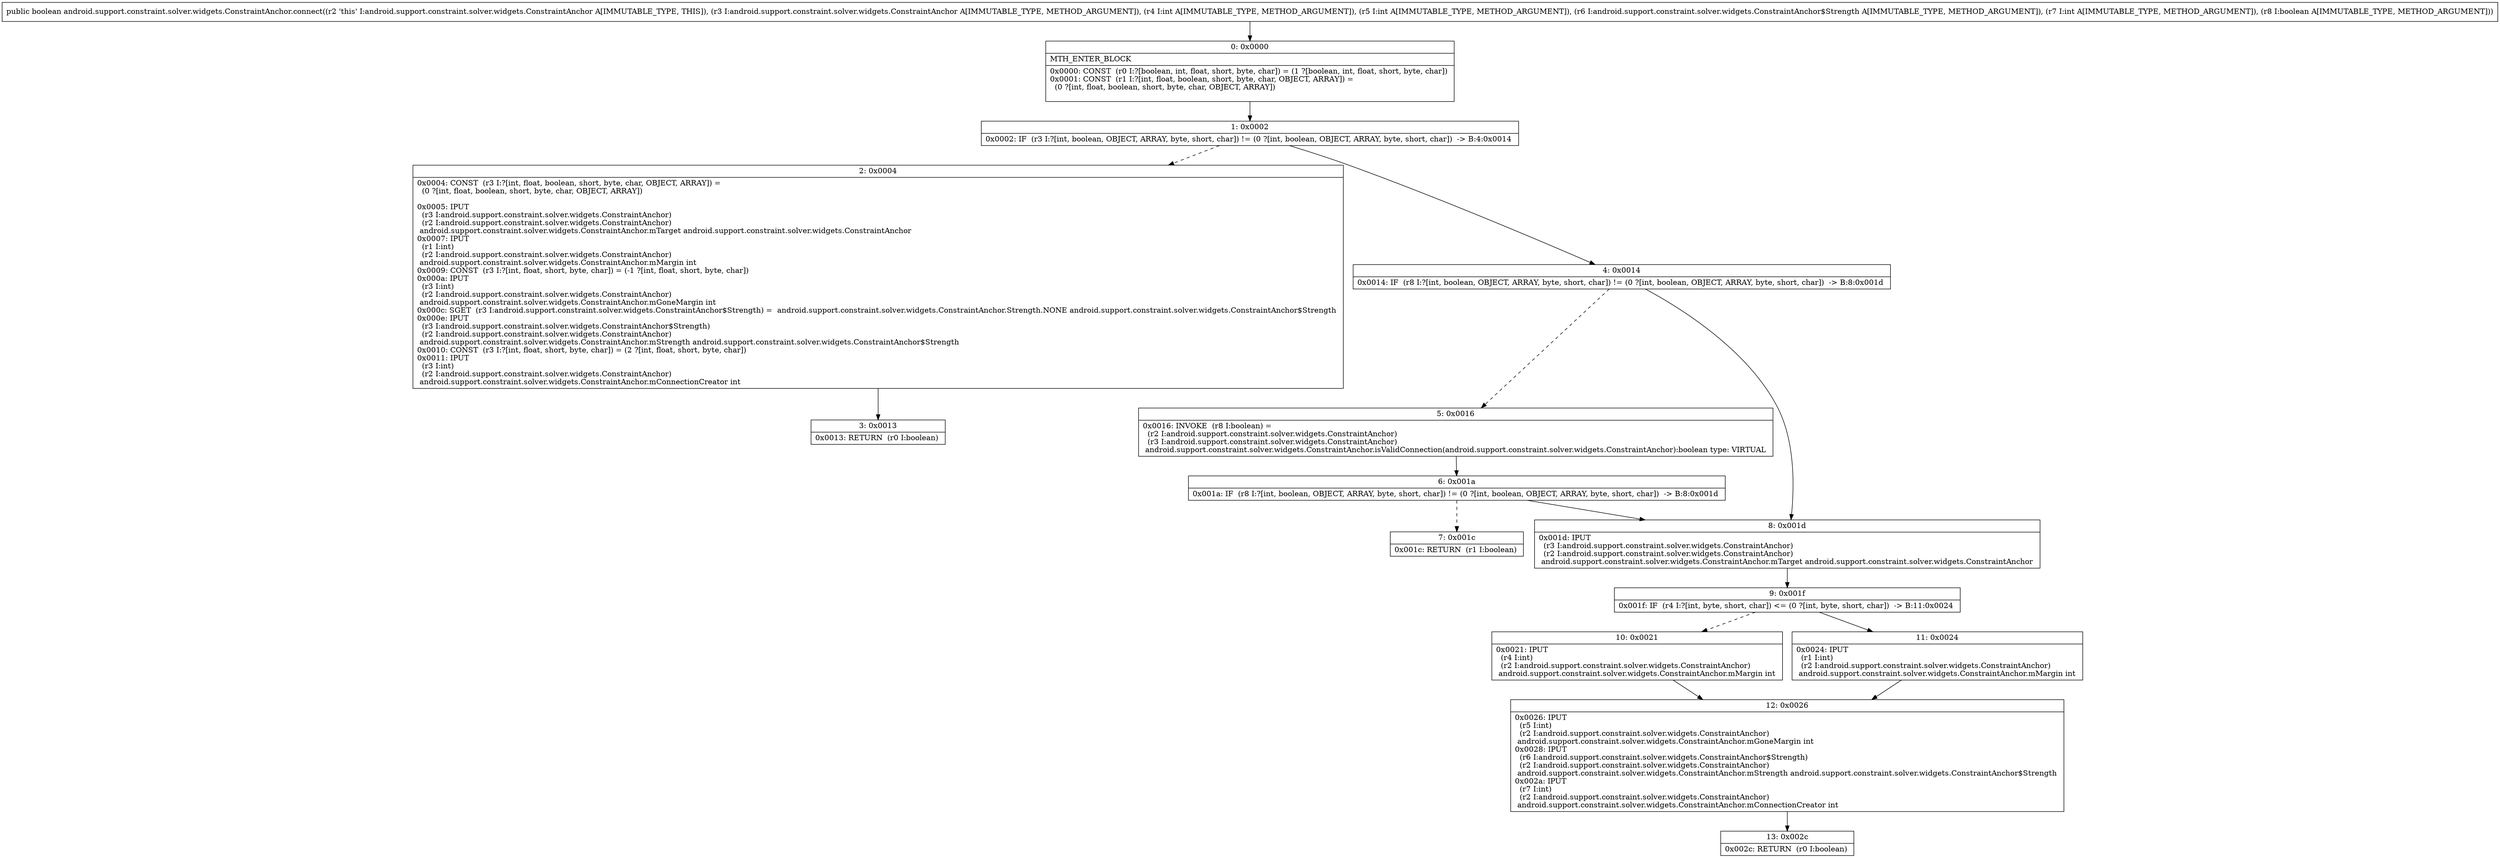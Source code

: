 digraph "CFG forandroid.support.constraint.solver.widgets.ConstraintAnchor.connect(Landroid\/support\/constraint\/solver\/widgets\/ConstraintAnchor;IILandroid\/support\/constraint\/solver\/widgets\/ConstraintAnchor$Strength;IZ)Z" {
Node_0 [shape=record,label="{0\:\ 0x0000|MTH_ENTER_BLOCK\l|0x0000: CONST  (r0 I:?[boolean, int, float, short, byte, char]) = (1 ?[boolean, int, float, short, byte, char]) \l0x0001: CONST  (r1 I:?[int, float, boolean, short, byte, char, OBJECT, ARRAY]) = \l  (0 ?[int, float, boolean, short, byte, char, OBJECT, ARRAY])\l \l}"];
Node_1 [shape=record,label="{1\:\ 0x0002|0x0002: IF  (r3 I:?[int, boolean, OBJECT, ARRAY, byte, short, char]) != (0 ?[int, boolean, OBJECT, ARRAY, byte, short, char])  \-\> B:4:0x0014 \l}"];
Node_2 [shape=record,label="{2\:\ 0x0004|0x0004: CONST  (r3 I:?[int, float, boolean, short, byte, char, OBJECT, ARRAY]) = \l  (0 ?[int, float, boolean, short, byte, char, OBJECT, ARRAY])\l \l0x0005: IPUT  \l  (r3 I:android.support.constraint.solver.widgets.ConstraintAnchor)\l  (r2 I:android.support.constraint.solver.widgets.ConstraintAnchor)\l android.support.constraint.solver.widgets.ConstraintAnchor.mTarget android.support.constraint.solver.widgets.ConstraintAnchor \l0x0007: IPUT  \l  (r1 I:int)\l  (r2 I:android.support.constraint.solver.widgets.ConstraintAnchor)\l android.support.constraint.solver.widgets.ConstraintAnchor.mMargin int \l0x0009: CONST  (r3 I:?[int, float, short, byte, char]) = (\-1 ?[int, float, short, byte, char]) \l0x000a: IPUT  \l  (r3 I:int)\l  (r2 I:android.support.constraint.solver.widgets.ConstraintAnchor)\l android.support.constraint.solver.widgets.ConstraintAnchor.mGoneMargin int \l0x000c: SGET  (r3 I:android.support.constraint.solver.widgets.ConstraintAnchor$Strength) =  android.support.constraint.solver.widgets.ConstraintAnchor.Strength.NONE android.support.constraint.solver.widgets.ConstraintAnchor$Strength \l0x000e: IPUT  \l  (r3 I:android.support.constraint.solver.widgets.ConstraintAnchor$Strength)\l  (r2 I:android.support.constraint.solver.widgets.ConstraintAnchor)\l android.support.constraint.solver.widgets.ConstraintAnchor.mStrength android.support.constraint.solver.widgets.ConstraintAnchor$Strength \l0x0010: CONST  (r3 I:?[int, float, short, byte, char]) = (2 ?[int, float, short, byte, char]) \l0x0011: IPUT  \l  (r3 I:int)\l  (r2 I:android.support.constraint.solver.widgets.ConstraintAnchor)\l android.support.constraint.solver.widgets.ConstraintAnchor.mConnectionCreator int \l}"];
Node_3 [shape=record,label="{3\:\ 0x0013|0x0013: RETURN  (r0 I:boolean) \l}"];
Node_4 [shape=record,label="{4\:\ 0x0014|0x0014: IF  (r8 I:?[int, boolean, OBJECT, ARRAY, byte, short, char]) != (0 ?[int, boolean, OBJECT, ARRAY, byte, short, char])  \-\> B:8:0x001d \l}"];
Node_5 [shape=record,label="{5\:\ 0x0016|0x0016: INVOKE  (r8 I:boolean) = \l  (r2 I:android.support.constraint.solver.widgets.ConstraintAnchor)\l  (r3 I:android.support.constraint.solver.widgets.ConstraintAnchor)\l android.support.constraint.solver.widgets.ConstraintAnchor.isValidConnection(android.support.constraint.solver.widgets.ConstraintAnchor):boolean type: VIRTUAL \l}"];
Node_6 [shape=record,label="{6\:\ 0x001a|0x001a: IF  (r8 I:?[int, boolean, OBJECT, ARRAY, byte, short, char]) != (0 ?[int, boolean, OBJECT, ARRAY, byte, short, char])  \-\> B:8:0x001d \l}"];
Node_7 [shape=record,label="{7\:\ 0x001c|0x001c: RETURN  (r1 I:boolean) \l}"];
Node_8 [shape=record,label="{8\:\ 0x001d|0x001d: IPUT  \l  (r3 I:android.support.constraint.solver.widgets.ConstraintAnchor)\l  (r2 I:android.support.constraint.solver.widgets.ConstraintAnchor)\l android.support.constraint.solver.widgets.ConstraintAnchor.mTarget android.support.constraint.solver.widgets.ConstraintAnchor \l}"];
Node_9 [shape=record,label="{9\:\ 0x001f|0x001f: IF  (r4 I:?[int, byte, short, char]) \<= (0 ?[int, byte, short, char])  \-\> B:11:0x0024 \l}"];
Node_10 [shape=record,label="{10\:\ 0x0021|0x0021: IPUT  \l  (r4 I:int)\l  (r2 I:android.support.constraint.solver.widgets.ConstraintAnchor)\l android.support.constraint.solver.widgets.ConstraintAnchor.mMargin int \l}"];
Node_11 [shape=record,label="{11\:\ 0x0024|0x0024: IPUT  \l  (r1 I:int)\l  (r2 I:android.support.constraint.solver.widgets.ConstraintAnchor)\l android.support.constraint.solver.widgets.ConstraintAnchor.mMargin int \l}"];
Node_12 [shape=record,label="{12\:\ 0x0026|0x0026: IPUT  \l  (r5 I:int)\l  (r2 I:android.support.constraint.solver.widgets.ConstraintAnchor)\l android.support.constraint.solver.widgets.ConstraintAnchor.mGoneMargin int \l0x0028: IPUT  \l  (r6 I:android.support.constraint.solver.widgets.ConstraintAnchor$Strength)\l  (r2 I:android.support.constraint.solver.widgets.ConstraintAnchor)\l android.support.constraint.solver.widgets.ConstraintAnchor.mStrength android.support.constraint.solver.widgets.ConstraintAnchor$Strength \l0x002a: IPUT  \l  (r7 I:int)\l  (r2 I:android.support.constraint.solver.widgets.ConstraintAnchor)\l android.support.constraint.solver.widgets.ConstraintAnchor.mConnectionCreator int \l}"];
Node_13 [shape=record,label="{13\:\ 0x002c|0x002c: RETURN  (r0 I:boolean) \l}"];
MethodNode[shape=record,label="{public boolean android.support.constraint.solver.widgets.ConstraintAnchor.connect((r2 'this' I:android.support.constraint.solver.widgets.ConstraintAnchor A[IMMUTABLE_TYPE, THIS]), (r3 I:android.support.constraint.solver.widgets.ConstraintAnchor A[IMMUTABLE_TYPE, METHOD_ARGUMENT]), (r4 I:int A[IMMUTABLE_TYPE, METHOD_ARGUMENT]), (r5 I:int A[IMMUTABLE_TYPE, METHOD_ARGUMENT]), (r6 I:android.support.constraint.solver.widgets.ConstraintAnchor$Strength A[IMMUTABLE_TYPE, METHOD_ARGUMENT]), (r7 I:int A[IMMUTABLE_TYPE, METHOD_ARGUMENT]), (r8 I:boolean A[IMMUTABLE_TYPE, METHOD_ARGUMENT])) }"];
MethodNode -> Node_0;
Node_0 -> Node_1;
Node_1 -> Node_2[style=dashed];
Node_1 -> Node_4;
Node_2 -> Node_3;
Node_4 -> Node_5[style=dashed];
Node_4 -> Node_8;
Node_5 -> Node_6;
Node_6 -> Node_7[style=dashed];
Node_6 -> Node_8;
Node_8 -> Node_9;
Node_9 -> Node_10[style=dashed];
Node_9 -> Node_11;
Node_10 -> Node_12;
Node_11 -> Node_12;
Node_12 -> Node_13;
}

